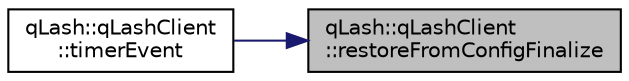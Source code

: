 digraph "qLash::qLashClient::restoreFromConfigFinalize"
{
 // LATEX_PDF_SIZE
  edge [fontname="Helvetica",fontsize="10",labelfontname="Helvetica",labelfontsize="10"];
  node [fontname="Helvetica",fontsize="10",shape=record];
  rankdir="RL";
  Node1 [label="qLash::qLashClient\l::restoreFromConfigFinalize",height=0.2,width=0.4,color="black", fillcolor="grey75", style="filled", fontcolor="black",tooltip="Restoring from config finished"];
  Node1 -> Node2 [dir="back",color="midnightblue",fontsize="10",style="solid",fontname="Helvetica"];
  Node2 [label="qLash::qLashClient\l::timerEvent",height=0.2,width=0.4,color="black", fillcolor="white", style="filled",URL="$d2/d1e/classq_lash_1_1q_lash_client.html#abfffd23bf32fcb1a7c4ae0cd1f8f03f4",tooltip=" "];
}
